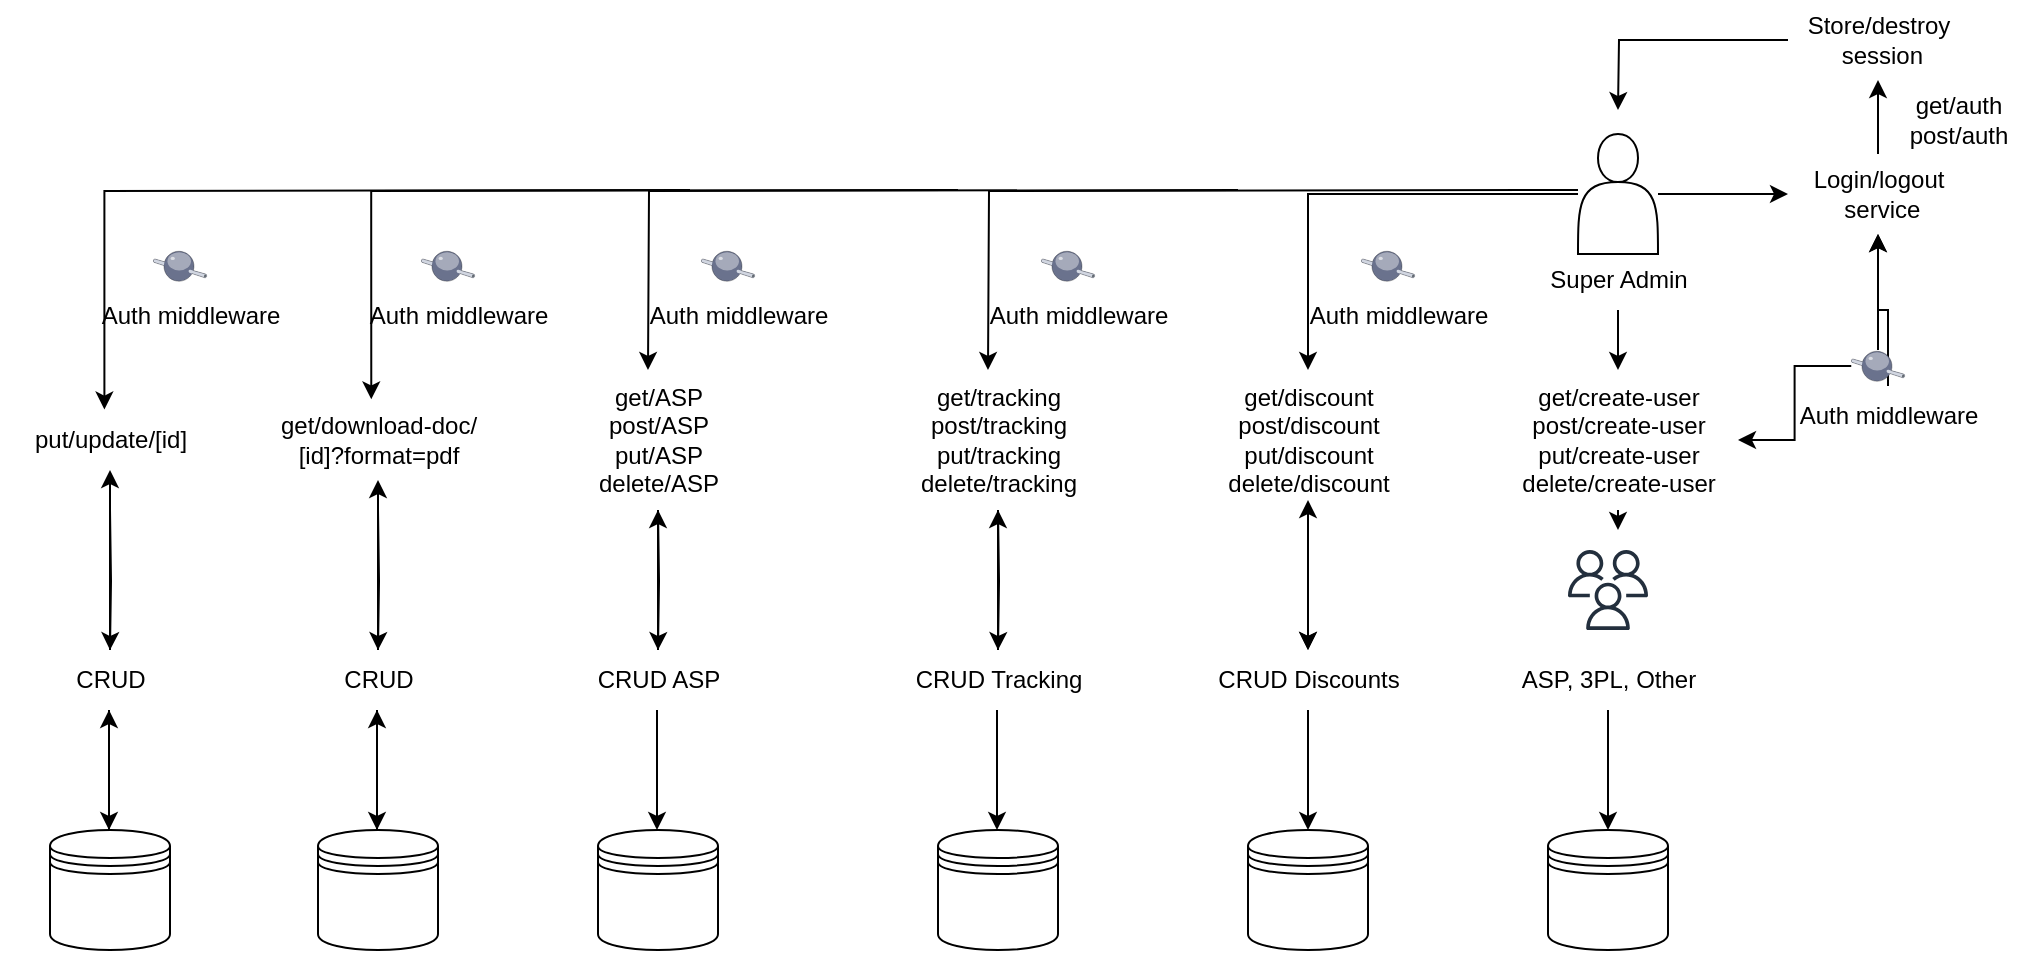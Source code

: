 <mxfile version="21.4.0" type="github">
  <diagram name="Page-1" id="lJJnn1VRgteM5ycmbMep">
    <mxGraphModel dx="2026" dy="502" grid="1" gridSize="10" guides="1" tooltips="1" connect="1" arrows="1" fold="1" page="1" pageScale="1" pageWidth="850" pageHeight="1100" math="0" shadow="0">
      <root>
        <mxCell id="0" />
        <mxCell id="1" parent="0" />
        <mxCell id="tmzZCy2-jVW_-2hurrod-52" value="" style="edgeStyle=orthogonalEdgeStyle;rounded=0;orthogonalLoop=1;jettySize=auto;html=1;" parent="1" source="tmzZCy2-jVW_-2hurrod-8" target="tmzZCy2-jVW_-2hurrod-51" edge="1">
          <mxGeometry relative="1" as="geometry" />
        </mxCell>
        <mxCell id="tmzZCy2-jVW_-2hurrod-8" value="Login/logout&lt;br&gt;&amp;nbsp;service" style="text;html=1;align=center;verticalAlign=middle;resizable=0;points=[];autosize=1;strokeColor=none;fillColor=none;" parent="1" vertex="1">
          <mxGeometry x="120" y="132" width="90" height="40" as="geometry" />
        </mxCell>
        <mxCell id="tmzZCy2-jVW_-2hurrod-10" value="" style="shape=datastore;whiteSpace=wrap;html=1;" parent="1" vertex="1">
          <mxGeometry y="470" width="60" height="60" as="geometry" />
        </mxCell>
        <mxCell id="tmzZCy2-jVW_-2hurrod-31" value="" style="group" parent="1" vertex="1" connectable="0">
          <mxGeometry x="-25" y="330" width="110" height="88" as="geometry" />
        </mxCell>
        <mxCell id="tmzZCy2-jVW_-2hurrod-29" value="" style="sketch=0;outlineConnect=0;fontColor=#232F3E;gradientColor=none;fillColor=#232F3D;strokeColor=none;dashed=0;verticalLabelPosition=bottom;verticalAlign=top;align=center;html=1;fontSize=12;fontStyle=0;aspect=fixed;pointerEvents=1;shape=mxgraph.aws4.users;" parent="tmzZCy2-jVW_-2hurrod-31" vertex="1">
          <mxGeometry x="35" width="40" height="40" as="geometry" />
        </mxCell>
        <mxCell id="tmzZCy2-jVW_-2hurrod-30" value="ASP, 3PL, Other" style="text;html=1;align=center;verticalAlign=middle;resizable=0;points=[];autosize=1;strokeColor=none;fillColor=none;" parent="tmzZCy2-jVW_-2hurrod-31" vertex="1">
          <mxGeometry y="50" width="110" height="30" as="geometry" />
        </mxCell>
        <mxCell id="tmzZCy2-jVW_-2hurrod-33" value="" style="group" parent="1" vertex="1" connectable="0">
          <mxGeometry x="-10" y="122" width="90" height="88" as="geometry" />
        </mxCell>
        <mxCell id="tmzZCy2-jVW_-2hurrod-6" value="" style="shape=actor;whiteSpace=wrap;html=1;" parent="tmzZCy2-jVW_-2hurrod-33" vertex="1">
          <mxGeometry x="25" width="40" height="60" as="geometry" />
        </mxCell>
        <mxCell id="tmzZCy2-jVW_-2hurrod-14" value="Super Admin" style="text;html=1;align=center;verticalAlign=middle;resizable=0;points=[];autosize=1;strokeColor=none;fillColor=none;" parent="tmzZCy2-jVW_-2hurrod-33" vertex="1">
          <mxGeometry y="58" width="90" height="30" as="geometry" />
        </mxCell>
        <mxCell id="tmzZCy2-jVW_-2hurrod-46" value="" style="edgeStyle=orthogonalEdgeStyle;rounded=0;orthogonalLoop=1;jettySize=auto;html=1;" parent="1" source="tmzZCy2-jVW_-2hurrod-36" edge="1">
          <mxGeometry relative="1" as="geometry">
            <mxPoint x="35" y="320" as="targetPoint" />
            <Array as="points">
              <mxPoint x="80" y="290" />
              <mxPoint x="80" y="290" />
            </Array>
          </mxGeometry>
        </mxCell>
        <mxCell id="tmzZCy2-jVW_-2hurrod-36" value="get/create-user&lt;br&gt;post/create-user&lt;br&gt;put/create-user&lt;br&gt;delete/create-user" style="text;html=1;align=center;verticalAlign=middle;resizable=0;points=[];autosize=1;strokeColor=none;fillColor=none;" parent="1" vertex="1">
          <mxGeometry x="-25" y="240" width="120" height="70" as="geometry" />
        </mxCell>
        <mxCell id="tmzZCy2-jVW_-2hurrod-44" value="" style="edgeStyle=orthogonalEdgeStyle;rounded=0;orthogonalLoop=1;jettySize=auto;html=1;" parent="1" source="tmzZCy2-jVW_-2hurrod-30" target="tmzZCy2-jVW_-2hurrod-10" edge="1">
          <mxGeometry relative="1" as="geometry" />
        </mxCell>
        <mxCell id="tmzZCy2-jVW_-2hurrod-45" value="" style="edgeStyle=orthogonalEdgeStyle;rounded=0;orthogonalLoop=1;jettySize=auto;html=1;" parent="1" source="tmzZCy2-jVW_-2hurrod-14" target="tmzZCy2-jVW_-2hurrod-36" edge="1">
          <mxGeometry relative="1" as="geometry" />
        </mxCell>
        <mxCell id="tmzZCy2-jVW_-2hurrod-48" value="" style="edgeStyle=orthogonalEdgeStyle;rounded=0;orthogonalLoop=1;jettySize=auto;html=1;" parent="1" source="tmzZCy2-jVW_-2hurrod-6" target="tmzZCy2-jVW_-2hurrod-8" edge="1">
          <mxGeometry relative="1" as="geometry" />
        </mxCell>
        <mxCell id="tmzZCy2-jVW_-2hurrod-53" value="" style="edgeStyle=orthogonalEdgeStyle;rounded=0;orthogonalLoop=1;jettySize=auto;html=1;" parent="1" source="tmzZCy2-jVW_-2hurrod-51" edge="1">
          <mxGeometry relative="1" as="geometry">
            <mxPoint x="35" y="110" as="targetPoint" />
          </mxGeometry>
        </mxCell>
        <mxCell id="tmzZCy2-jVW_-2hurrod-51" value="Store/destroy&lt;br&gt;&amp;nbsp;session" style="text;html=1;align=center;verticalAlign=middle;resizable=0;points=[];autosize=1;strokeColor=none;fillColor=none;" parent="1" vertex="1">
          <mxGeometry x="120" y="55" width="90" height="40" as="geometry" />
        </mxCell>
        <mxCell id="tmzZCy2-jVW_-2hurrod-56" value="" style="edgeStyle=orthogonalEdgeStyle;rounded=0;orthogonalLoop=1;jettySize=auto;html=1;" parent="1" source="tmzZCy2-jVW_-2hurrod-54" target="tmzZCy2-jVW_-2hurrod-8" edge="1">
          <mxGeometry relative="1" as="geometry" />
        </mxCell>
        <mxCell id="tmzZCy2-jVW_-2hurrod-57" value="" style="edgeStyle=orthogonalEdgeStyle;rounded=0;orthogonalLoop=1;jettySize=auto;html=1;" parent="1" source="tmzZCy2-jVW_-2hurrod-54" target="tmzZCy2-jVW_-2hurrod-36" edge="1">
          <mxGeometry relative="1" as="geometry" />
        </mxCell>
        <mxCell id="tmzZCy2-jVW_-2hurrod-70" value="" style="edgeStyle=orthogonalEdgeStyle;rounded=0;orthogonalLoop=1;jettySize=auto;html=1;" parent="1" source="tmzZCy2-jVW_-2hurrod-58" target="tmzZCy2-jVW_-2hurrod-8" edge="1">
          <mxGeometry relative="1" as="geometry" />
        </mxCell>
        <mxCell id="tmzZCy2-jVW_-2hurrod-71" value="" style="group" parent="1" vertex="1" connectable="0">
          <mxGeometry x="115" y="230" width="110" height="48" as="geometry" />
        </mxCell>
        <mxCell id="tmzZCy2-jVW_-2hurrod-54" value="" style="verticalLabelPosition=bottom;sketch=0;aspect=fixed;html=1;verticalAlign=top;strokeColor=none;align=center;outlineConnect=0;shape=mxgraph.citrix.middleware;" parent="tmzZCy2-jVW_-2hurrod-71" vertex="1">
          <mxGeometry x="36.62" width="26.76" height="15.97" as="geometry" />
        </mxCell>
        <mxCell id="tmzZCy2-jVW_-2hurrod-58" value="Auth middleware" style="text;html=1;align=center;verticalAlign=middle;resizable=0;points=[];autosize=1;strokeColor=none;fillColor=none;" parent="tmzZCy2-jVW_-2hurrod-71" vertex="1">
          <mxGeometry y="18" width="110" height="30" as="geometry" />
        </mxCell>
        <mxCell id="tmzZCy2-jVW_-2hurrod-78" value="get/auth&lt;br&gt;post/auth" style="text;html=1;align=center;verticalAlign=middle;resizable=0;points=[];autosize=1;strokeColor=none;fillColor=none;" parent="1" vertex="1">
          <mxGeometry x="170" y="95" width="70" height="40" as="geometry" />
        </mxCell>
        <mxCell id="tmzZCy2-jVW_-2hurrod-90" value="" style="group" parent="1" vertex="1" connectable="0">
          <mxGeometry x="-330" y="150" width="340" height="380" as="geometry" />
        </mxCell>
        <mxCell id="tmzZCy2-jVW_-2hurrod-79" value="CRUD Tracking" style="text;html=1;align=center;verticalAlign=middle;resizable=0;points=[];autosize=1;strokeColor=none;fillColor=none;" parent="tmzZCy2-jVW_-2hurrod-90" vertex="1">
          <mxGeometry y="230" width="110" height="30" as="geometry" />
        </mxCell>
        <mxCell id="tmzZCy2-jVW_-2hurrod-80" value="" style="shape=datastore;whiteSpace=wrap;html=1;" parent="tmzZCy2-jVW_-2hurrod-90" vertex="1">
          <mxGeometry x="25" y="320" width="60" height="60" as="geometry" />
        </mxCell>
        <mxCell id="tmzZCy2-jVW_-2hurrod-81" value="" style="edgeStyle=orthogonalEdgeStyle;rounded=0;orthogonalLoop=1;jettySize=auto;html=1;" parent="tmzZCy2-jVW_-2hurrod-90" target="tmzZCy2-jVW_-2hurrod-79" edge="1">
          <mxGeometry relative="1" as="geometry">
            <mxPoint x="55" y="160" as="sourcePoint" />
          </mxGeometry>
        </mxCell>
        <mxCell id="tmzZCy2-jVW_-2hurrod-83" value="" style="group" parent="tmzZCy2-jVW_-2hurrod-90" vertex="1" connectable="0">
          <mxGeometry x="40" y="30" width="110" height="48" as="geometry" />
        </mxCell>
        <mxCell id="tmzZCy2-jVW_-2hurrod-84" value="" style="verticalLabelPosition=bottom;sketch=0;aspect=fixed;html=1;verticalAlign=top;strokeColor=none;align=center;outlineConnect=0;shape=mxgraph.citrix.middleware;" parent="tmzZCy2-jVW_-2hurrod-83" vertex="1">
          <mxGeometry x="36.62" width="26.76" height="15.97" as="geometry" />
        </mxCell>
        <mxCell id="tmzZCy2-jVW_-2hurrod-85" value="Auth middleware" style="text;html=1;align=center;verticalAlign=middle;resizable=0;points=[];autosize=1;strokeColor=none;fillColor=none;" parent="tmzZCy2-jVW_-2hurrod-83" vertex="1">
          <mxGeometry y="18" width="110" height="30" as="geometry" />
        </mxCell>
        <mxCell id="tmzZCy2-jVW_-2hurrod-86" style="edgeStyle=orthogonalEdgeStyle;rounded=0;orthogonalLoop=1;jettySize=auto;html=1;" parent="tmzZCy2-jVW_-2hurrod-83" edge="1">
          <mxGeometry relative="1" as="geometry">
            <mxPoint x="305" y="-30" as="sourcePoint" />
            <mxPoint x="10" y="60" as="targetPoint" />
          </mxGeometry>
        </mxCell>
        <mxCell id="tmzZCy2-jVW_-2hurrod-87" value="" style="edgeStyle=orthogonalEdgeStyle;rounded=0;orthogonalLoop=1;jettySize=auto;html=1;" parent="tmzZCy2-jVW_-2hurrod-90" edge="1">
          <mxGeometry relative="1" as="geometry">
            <mxPoint x="54.5" y="260" as="sourcePoint" />
            <mxPoint x="54.5" y="320" as="targetPoint" />
          </mxGeometry>
        </mxCell>
        <mxCell id="tmzZCy2-jVW_-2hurrod-88" value="get/tracking&lt;br style=&quot;border-color: var(--border-color);&quot;&gt;post/tracking&lt;br style=&quot;border-color: var(--border-color);&quot;&gt;put/tracking&lt;br style=&quot;border-color: var(--border-color);&quot;&gt;delete/tracking" style="text;html=1;align=center;verticalAlign=middle;resizable=0;points=[];autosize=1;strokeColor=none;fillColor=none;" parent="tmzZCy2-jVW_-2hurrod-90" vertex="1">
          <mxGeometry x="5" y="90" width="100" height="70" as="geometry" />
        </mxCell>
        <mxCell id="tmzZCy2-jVW_-2hurrod-89" value="" style="edgeStyle=orthogonalEdgeStyle;rounded=0;orthogonalLoop=1;jettySize=auto;html=1;" parent="tmzZCy2-jVW_-2hurrod-90" source="tmzZCy2-jVW_-2hurrod-79" target="tmzZCy2-jVW_-2hurrod-88" edge="1">
          <mxGeometry relative="1" as="geometry" />
        </mxCell>
        <mxCell id="tmzZCy2-jVW_-2hurrod-115" value="" style="edgeStyle=orthogonalEdgeStyle;rounded=0;orthogonalLoop=1;jettySize=auto;html=1;" parent="tmzZCy2-jVW_-2hurrod-90" edge="1">
          <mxGeometry relative="1" as="geometry">
            <mxPoint x="210" y="225" as="sourcePoint" />
            <mxPoint x="210" y="155" as="targetPoint" />
          </mxGeometry>
        </mxCell>
        <mxCell id="tmzZCy2-jVW_-2hurrod-93" value="" style="group" parent="1" vertex="1" connectable="0">
          <mxGeometry x="-500" y="150" width="340" height="380" as="geometry" />
        </mxCell>
        <mxCell id="tmzZCy2-jVW_-2hurrod-94" value="CRUD ASP" style="text;html=1;align=center;verticalAlign=middle;resizable=0;points=[];autosize=1;strokeColor=none;fillColor=none;" parent="tmzZCy2-jVW_-2hurrod-93" vertex="1">
          <mxGeometry x="15" y="230" width="80" height="30" as="geometry" />
        </mxCell>
        <mxCell id="tmzZCy2-jVW_-2hurrod-95" value="" style="shape=datastore;whiteSpace=wrap;html=1;" parent="tmzZCy2-jVW_-2hurrod-93" vertex="1">
          <mxGeometry x="25" y="320" width="60" height="60" as="geometry" />
        </mxCell>
        <mxCell id="tmzZCy2-jVW_-2hurrod-96" value="" style="edgeStyle=orthogonalEdgeStyle;rounded=0;orthogonalLoop=1;jettySize=auto;html=1;" parent="tmzZCy2-jVW_-2hurrod-93" target="tmzZCy2-jVW_-2hurrod-94" edge="1">
          <mxGeometry relative="1" as="geometry">
            <mxPoint x="55" y="160" as="sourcePoint" />
          </mxGeometry>
        </mxCell>
        <mxCell id="tmzZCy2-jVW_-2hurrod-97" value="" style="group" parent="tmzZCy2-jVW_-2hurrod-93" vertex="1" connectable="0">
          <mxGeometry x="40" y="30" width="110" height="48" as="geometry" />
        </mxCell>
        <mxCell id="tmzZCy2-jVW_-2hurrod-98" value="" style="verticalLabelPosition=bottom;sketch=0;aspect=fixed;html=1;verticalAlign=top;strokeColor=none;align=center;outlineConnect=0;shape=mxgraph.citrix.middleware;" parent="tmzZCy2-jVW_-2hurrod-97" vertex="1">
          <mxGeometry x="36.62" width="26.76" height="15.97" as="geometry" />
        </mxCell>
        <mxCell id="tmzZCy2-jVW_-2hurrod-99" value="Auth middleware" style="text;html=1;align=center;verticalAlign=middle;resizable=0;points=[];autosize=1;strokeColor=none;fillColor=none;" parent="tmzZCy2-jVW_-2hurrod-97" vertex="1">
          <mxGeometry y="18" width="110" height="30" as="geometry" />
        </mxCell>
        <mxCell id="tmzZCy2-jVW_-2hurrod-100" style="edgeStyle=orthogonalEdgeStyle;rounded=0;orthogonalLoop=1;jettySize=auto;html=1;" parent="tmzZCy2-jVW_-2hurrod-97" edge="1">
          <mxGeometry relative="1" as="geometry">
            <mxPoint x="305" y="-30" as="sourcePoint" />
            <mxPoint x="10" y="60" as="targetPoint" />
          </mxGeometry>
        </mxCell>
        <mxCell id="tmzZCy2-jVW_-2hurrod-101" value="" style="edgeStyle=orthogonalEdgeStyle;rounded=0;orthogonalLoop=1;jettySize=auto;html=1;" parent="tmzZCy2-jVW_-2hurrod-93" edge="1">
          <mxGeometry relative="1" as="geometry">
            <mxPoint x="54.5" y="260" as="sourcePoint" />
            <mxPoint x="54.5" y="320" as="targetPoint" />
          </mxGeometry>
        </mxCell>
        <mxCell id="tmzZCy2-jVW_-2hurrod-102" value="get/ASP&lt;br style=&quot;border-color: var(--border-color);&quot;&gt;post/ASP&lt;br style=&quot;border-color: var(--border-color);&quot;&gt;put/ASP&lt;br style=&quot;border-color: var(--border-color);&quot;&gt;delete/ASP" style="text;html=1;align=center;verticalAlign=middle;resizable=0;points=[];autosize=1;strokeColor=none;fillColor=none;" parent="tmzZCy2-jVW_-2hurrod-93" vertex="1">
          <mxGeometry x="15" y="90" width="80" height="70" as="geometry" />
        </mxCell>
        <mxCell id="tmzZCy2-jVW_-2hurrod-103" value="" style="edgeStyle=orthogonalEdgeStyle;rounded=0;orthogonalLoop=1;jettySize=auto;html=1;" parent="tmzZCy2-jVW_-2hurrod-93" source="tmzZCy2-jVW_-2hurrod-94" target="tmzZCy2-jVW_-2hurrod-102" edge="1">
          <mxGeometry relative="1" as="geometry" />
        </mxCell>
        <mxCell id="tmzZCy2-jVW_-2hurrod-104" value="" style="group" parent="1" vertex="1" connectable="0">
          <mxGeometry x="-640" y="150" width="340" height="380" as="geometry" />
        </mxCell>
        <mxCell id="tmzZCy2-jVW_-2hurrod-105" value="CRUD" style="text;html=1;align=center;verticalAlign=middle;resizable=0;points=[];autosize=1;strokeColor=none;fillColor=none;" parent="tmzZCy2-jVW_-2hurrod-104" vertex="1">
          <mxGeometry x="25" y="230" width="60" height="30" as="geometry" />
        </mxCell>
        <mxCell id="tmzZCy2-jVW_-2hurrod-106" value="" style="shape=datastore;whiteSpace=wrap;html=1;" parent="tmzZCy2-jVW_-2hurrod-104" vertex="1">
          <mxGeometry x="25" y="320" width="60" height="60" as="geometry" />
        </mxCell>
        <mxCell id="tmzZCy2-jVW_-2hurrod-107" value="" style="edgeStyle=orthogonalEdgeStyle;rounded=0;orthogonalLoop=1;jettySize=auto;html=1;" parent="tmzZCy2-jVW_-2hurrod-104" target="tmzZCy2-jVW_-2hurrod-105" edge="1">
          <mxGeometry relative="1" as="geometry">
            <mxPoint x="55" y="160" as="sourcePoint" />
          </mxGeometry>
        </mxCell>
        <mxCell id="tmzZCy2-jVW_-2hurrod-108" value="" style="group" parent="tmzZCy2-jVW_-2hurrod-104" vertex="1" connectable="0">
          <mxGeometry x="40" y="30" width="110" height="48" as="geometry" />
        </mxCell>
        <mxCell id="tmzZCy2-jVW_-2hurrod-109" value="" style="verticalLabelPosition=bottom;sketch=0;aspect=fixed;html=1;verticalAlign=top;strokeColor=none;align=center;outlineConnect=0;shape=mxgraph.citrix.middleware;" parent="tmzZCy2-jVW_-2hurrod-108" vertex="1">
          <mxGeometry x="36.62" width="26.76" height="15.97" as="geometry" />
        </mxCell>
        <mxCell id="tmzZCy2-jVW_-2hurrod-110" value="Auth middleware" style="text;html=1;align=center;verticalAlign=middle;resizable=0;points=[];autosize=1;strokeColor=none;fillColor=none;" parent="tmzZCy2-jVW_-2hurrod-108" vertex="1">
          <mxGeometry y="18" width="110" height="30" as="geometry" />
        </mxCell>
        <mxCell id="tmzZCy2-jVW_-2hurrod-111" style="edgeStyle=orthogonalEdgeStyle;rounded=0;orthogonalLoop=1;jettySize=auto;html=1;entryX=0.472;entryY=-0.008;entryDx=0;entryDy=0;entryPerimeter=0;" parent="tmzZCy2-jVW_-2hurrod-108" target="tmzZCy2-jVW_-2hurrod-113" edge="1">
          <mxGeometry relative="1" as="geometry">
            <mxPoint x="305" y="-30" as="sourcePoint" />
            <mxPoint x="10" y="60" as="targetPoint" />
          </mxGeometry>
        </mxCell>
        <mxCell id="tmzZCy2-jVW_-2hurrod-112" value="" style="edgeStyle=orthogonalEdgeStyle;rounded=0;orthogonalLoop=1;jettySize=auto;html=1;" parent="tmzZCy2-jVW_-2hurrod-104" edge="1">
          <mxGeometry relative="1" as="geometry">
            <mxPoint x="54.5" y="320" as="sourcePoint" />
            <mxPoint x="54.5" y="260" as="targetPoint" />
          </mxGeometry>
        </mxCell>
        <mxCell id="tmzZCy2-jVW_-2hurrod-113" value="get/download-doc/&lt;br&gt;[id]?format=pdf" style="text;html=1;align=center;verticalAlign=middle;resizable=0;points=[];autosize=1;strokeColor=none;fillColor=none;" parent="tmzZCy2-jVW_-2hurrod-104" vertex="1">
          <mxGeometry x="-5" y="105" width="120" height="40" as="geometry" />
        </mxCell>
        <mxCell id="tmzZCy2-jVW_-2hurrod-114" value="" style="edgeStyle=orthogonalEdgeStyle;rounded=0;orthogonalLoop=1;jettySize=auto;html=1;" parent="tmzZCy2-jVW_-2hurrod-104" source="tmzZCy2-jVW_-2hurrod-105" target="tmzZCy2-jVW_-2hurrod-113" edge="1">
          <mxGeometry relative="1" as="geometry" />
        </mxCell>
        <mxCell id="tmzZCy2-jVW_-2hurrod-118" value="" style="edgeStyle=orthogonalEdgeStyle;rounded=0;orthogonalLoop=1;jettySize=auto;html=1;" parent="tmzZCy2-jVW_-2hurrod-104" edge="1">
          <mxGeometry relative="1" as="geometry">
            <mxPoint x="54.5" y="260" as="sourcePoint" />
            <mxPoint x="54.5" y="320" as="targetPoint" />
            <Array as="points">
              <mxPoint x="55" y="280" />
              <mxPoint x="55" y="280" />
            </Array>
          </mxGeometry>
        </mxCell>
        <mxCell id="tmzZCy2-jVW_-2hurrod-124" value="" style="group" parent="tmzZCy2-jVW_-2hurrod-104" vertex="1" connectable="0">
          <mxGeometry x="-134" width="340" height="380" as="geometry" />
        </mxCell>
        <mxCell id="tmzZCy2-jVW_-2hurrod-125" value="CRUD" style="text;html=1;align=center;verticalAlign=middle;resizable=0;points=[];autosize=1;strokeColor=none;fillColor=none;" parent="tmzZCy2-jVW_-2hurrod-124" vertex="1">
          <mxGeometry x="25" y="230" width="60" height="30" as="geometry" />
        </mxCell>
        <mxCell id="tmzZCy2-jVW_-2hurrod-126" value="" style="shape=datastore;whiteSpace=wrap;html=1;" parent="tmzZCy2-jVW_-2hurrod-124" vertex="1">
          <mxGeometry x="25" y="320" width="60" height="60" as="geometry" />
        </mxCell>
        <mxCell id="tmzZCy2-jVW_-2hurrod-127" value="" style="edgeStyle=orthogonalEdgeStyle;rounded=0;orthogonalLoop=1;jettySize=auto;html=1;" parent="tmzZCy2-jVW_-2hurrod-124" target="tmzZCy2-jVW_-2hurrod-125" edge="1">
          <mxGeometry relative="1" as="geometry">
            <mxPoint x="55" y="160" as="sourcePoint" />
          </mxGeometry>
        </mxCell>
        <mxCell id="tmzZCy2-jVW_-2hurrod-128" value="" style="group" parent="tmzZCy2-jVW_-2hurrod-124" vertex="1" connectable="0">
          <mxGeometry x="40" y="30" width="110" height="48" as="geometry" />
        </mxCell>
        <mxCell id="tmzZCy2-jVW_-2hurrod-129" value="" style="verticalLabelPosition=bottom;sketch=0;aspect=fixed;html=1;verticalAlign=top;strokeColor=none;align=center;outlineConnect=0;shape=mxgraph.citrix.middleware;" parent="tmzZCy2-jVW_-2hurrod-128" vertex="1">
          <mxGeometry x="36.62" width="26.76" height="15.97" as="geometry" />
        </mxCell>
        <mxCell id="tmzZCy2-jVW_-2hurrod-130" value="Auth middleware" style="text;html=1;align=center;verticalAlign=middle;resizable=0;points=[];autosize=1;strokeColor=none;fillColor=none;" parent="tmzZCy2-jVW_-2hurrod-128" vertex="1">
          <mxGeometry y="18" width="110" height="30" as="geometry" />
        </mxCell>
        <mxCell id="tmzZCy2-jVW_-2hurrod-131" style="edgeStyle=orthogonalEdgeStyle;rounded=0;orthogonalLoop=1;jettySize=auto;html=1;entryX=0.472;entryY=-0.008;entryDx=0;entryDy=0;entryPerimeter=0;" parent="tmzZCy2-jVW_-2hurrod-128" target="tmzZCy2-jVW_-2hurrod-133" edge="1">
          <mxGeometry relative="1" as="geometry">
            <mxPoint x="305" y="-30" as="sourcePoint" />
            <mxPoint x="10" y="60" as="targetPoint" />
          </mxGeometry>
        </mxCell>
        <mxCell id="tmzZCy2-jVW_-2hurrod-132" value="" style="edgeStyle=orthogonalEdgeStyle;rounded=0;orthogonalLoop=1;jettySize=auto;html=1;" parent="tmzZCy2-jVW_-2hurrod-124" edge="1">
          <mxGeometry relative="1" as="geometry">
            <mxPoint x="54.5" y="320" as="sourcePoint" />
            <mxPoint x="54.5" y="260" as="targetPoint" />
          </mxGeometry>
        </mxCell>
        <mxCell id="tmzZCy2-jVW_-2hurrod-133" value="put/update/[id]" style="text;html=1;align=center;verticalAlign=middle;resizable=0;points=[];autosize=1;strokeColor=none;fillColor=none;" parent="tmzZCy2-jVW_-2hurrod-124" vertex="1">
          <mxGeometry x="5" y="110" width="100" height="30" as="geometry" />
        </mxCell>
        <mxCell id="tmzZCy2-jVW_-2hurrod-134" value="" style="edgeStyle=orthogonalEdgeStyle;rounded=0;orthogonalLoop=1;jettySize=auto;html=1;" parent="tmzZCy2-jVW_-2hurrod-124" source="tmzZCy2-jVW_-2hurrod-125" target="tmzZCy2-jVW_-2hurrod-133" edge="1">
          <mxGeometry relative="1" as="geometry" />
        </mxCell>
        <mxCell id="tmzZCy2-jVW_-2hurrod-135" value="" style="edgeStyle=orthogonalEdgeStyle;rounded=0;orthogonalLoop=1;jettySize=auto;html=1;" parent="tmzZCy2-jVW_-2hurrod-124" edge="1">
          <mxGeometry relative="1" as="geometry">
            <mxPoint x="54.5" y="260" as="sourcePoint" />
            <mxPoint x="54.5" y="320" as="targetPoint" />
            <Array as="points">
              <mxPoint x="55" y="280" />
              <mxPoint x="55" y="280" />
            </Array>
          </mxGeometry>
        </mxCell>
        <mxCell id="tmzZCy2-jVW_-2hurrod-123" value="" style="group" parent="1" vertex="1" connectable="0">
          <mxGeometry x="-175" y="180" width="155" height="350" as="geometry" />
        </mxCell>
        <mxCell id="tmzZCy2-jVW_-2hurrod-63" value="CRUD Discounts" style="text;html=1;align=center;verticalAlign=middle;resizable=0;points=[];autosize=1;strokeColor=none;fillColor=none;" parent="tmzZCy2-jVW_-2hurrod-123" vertex="1">
          <mxGeometry y="200" width="110" height="30" as="geometry" />
        </mxCell>
        <mxCell id="tmzZCy2-jVW_-2hurrod-64" value="" style="shape=datastore;whiteSpace=wrap;html=1;" parent="tmzZCy2-jVW_-2hurrod-123" vertex="1">
          <mxGeometry x="25" y="290" width="60" height="60" as="geometry" />
        </mxCell>
        <mxCell id="tmzZCy2-jVW_-2hurrod-66" value="" style="edgeStyle=orthogonalEdgeStyle;rounded=0;orthogonalLoop=1;jettySize=auto;html=1;" parent="tmzZCy2-jVW_-2hurrod-123" source="tmzZCy2-jVW_-2hurrod-63" target="tmzZCy2-jVW_-2hurrod-64" edge="1">
          <mxGeometry relative="1" as="geometry" />
        </mxCell>
        <mxCell id="tmzZCy2-jVW_-2hurrod-67" value="get/discount&lt;br&gt;post/discount&lt;br&gt;put/discount&lt;br&gt;delete/discount" style="text;html=1;align=center;verticalAlign=middle;resizable=0;points=[];autosize=1;strokeColor=none;fillColor=none;" parent="tmzZCy2-jVW_-2hurrod-123" vertex="1">
          <mxGeometry x="5" y="60" width="100" height="70" as="geometry" />
        </mxCell>
        <mxCell id="tmzZCy2-jVW_-2hurrod-69" style="edgeStyle=orthogonalEdgeStyle;rounded=0;orthogonalLoop=1;jettySize=auto;html=1;" parent="tmzZCy2-jVW_-2hurrod-123" source="tmzZCy2-jVW_-2hurrod-6" target="tmzZCy2-jVW_-2hurrod-67" edge="1">
          <mxGeometry relative="1" as="geometry" />
        </mxCell>
        <mxCell id="tmzZCy2-jVW_-2hurrod-72" value="" style="group" parent="tmzZCy2-jVW_-2hurrod-123" vertex="1" connectable="0">
          <mxGeometry x="45" width="110" height="48" as="geometry" />
        </mxCell>
        <mxCell id="tmzZCy2-jVW_-2hurrod-73" value="" style="verticalLabelPosition=bottom;sketch=0;aspect=fixed;html=1;verticalAlign=top;strokeColor=none;align=center;outlineConnect=0;shape=mxgraph.citrix.middleware;" parent="tmzZCy2-jVW_-2hurrod-72" vertex="1">
          <mxGeometry x="36.62" width="26.76" height="15.97" as="geometry" />
        </mxCell>
        <mxCell id="tmzZCy2-jVW_-2hurrod-74" value="Auth middleware" style="text;html=1;align=center;verticalAlign=middle;resizable=0;points=[];autosize=1;strokeColor=none;fillColor=none;" parent="tmzZCy2-jVW_-2hurrod-72" vertex="1">
          <mxGeometry y="18" width="110" height="30" as="geometry" />
        </mxCell>
        <mxCell id="tmzZCy2-jVW_-2hurrod-68" value="" style="edgeStyle=orthogonalEdgeStyle;rounded=0;orthogonalLoop=1;jettySize=auto;html=1;" parent="tmzZCy2-jVW_-2hurrod-123" source="tmzZCy2-jVW_-2hurrod-67" target="tmzZCy2-jVW_-2hurrod-63" edge="1">
          <mxGeometry relative="1" as="geometry" />
        </mxCell>
        <mxCell id="tmzZCy2-jVW_-2hurrod-120" value="" style="edgeStyle=orthogonalEdgeStyle;rounded=0;orthogonalLoop=1;jettySize=auto;html=1;" parent="tmzZCy2-jVW_-2hurrod-123" source="tmzZCy2-jVW_-2hurrod-67" target="tmzZCy2-jVW_-2hurrod-63" edge="1">
          <mxGeometry relative="1" as="geometry" />
        </mxCell>
      </root>
    </mxGraphModel>
  </diagram>
</mxfile>

